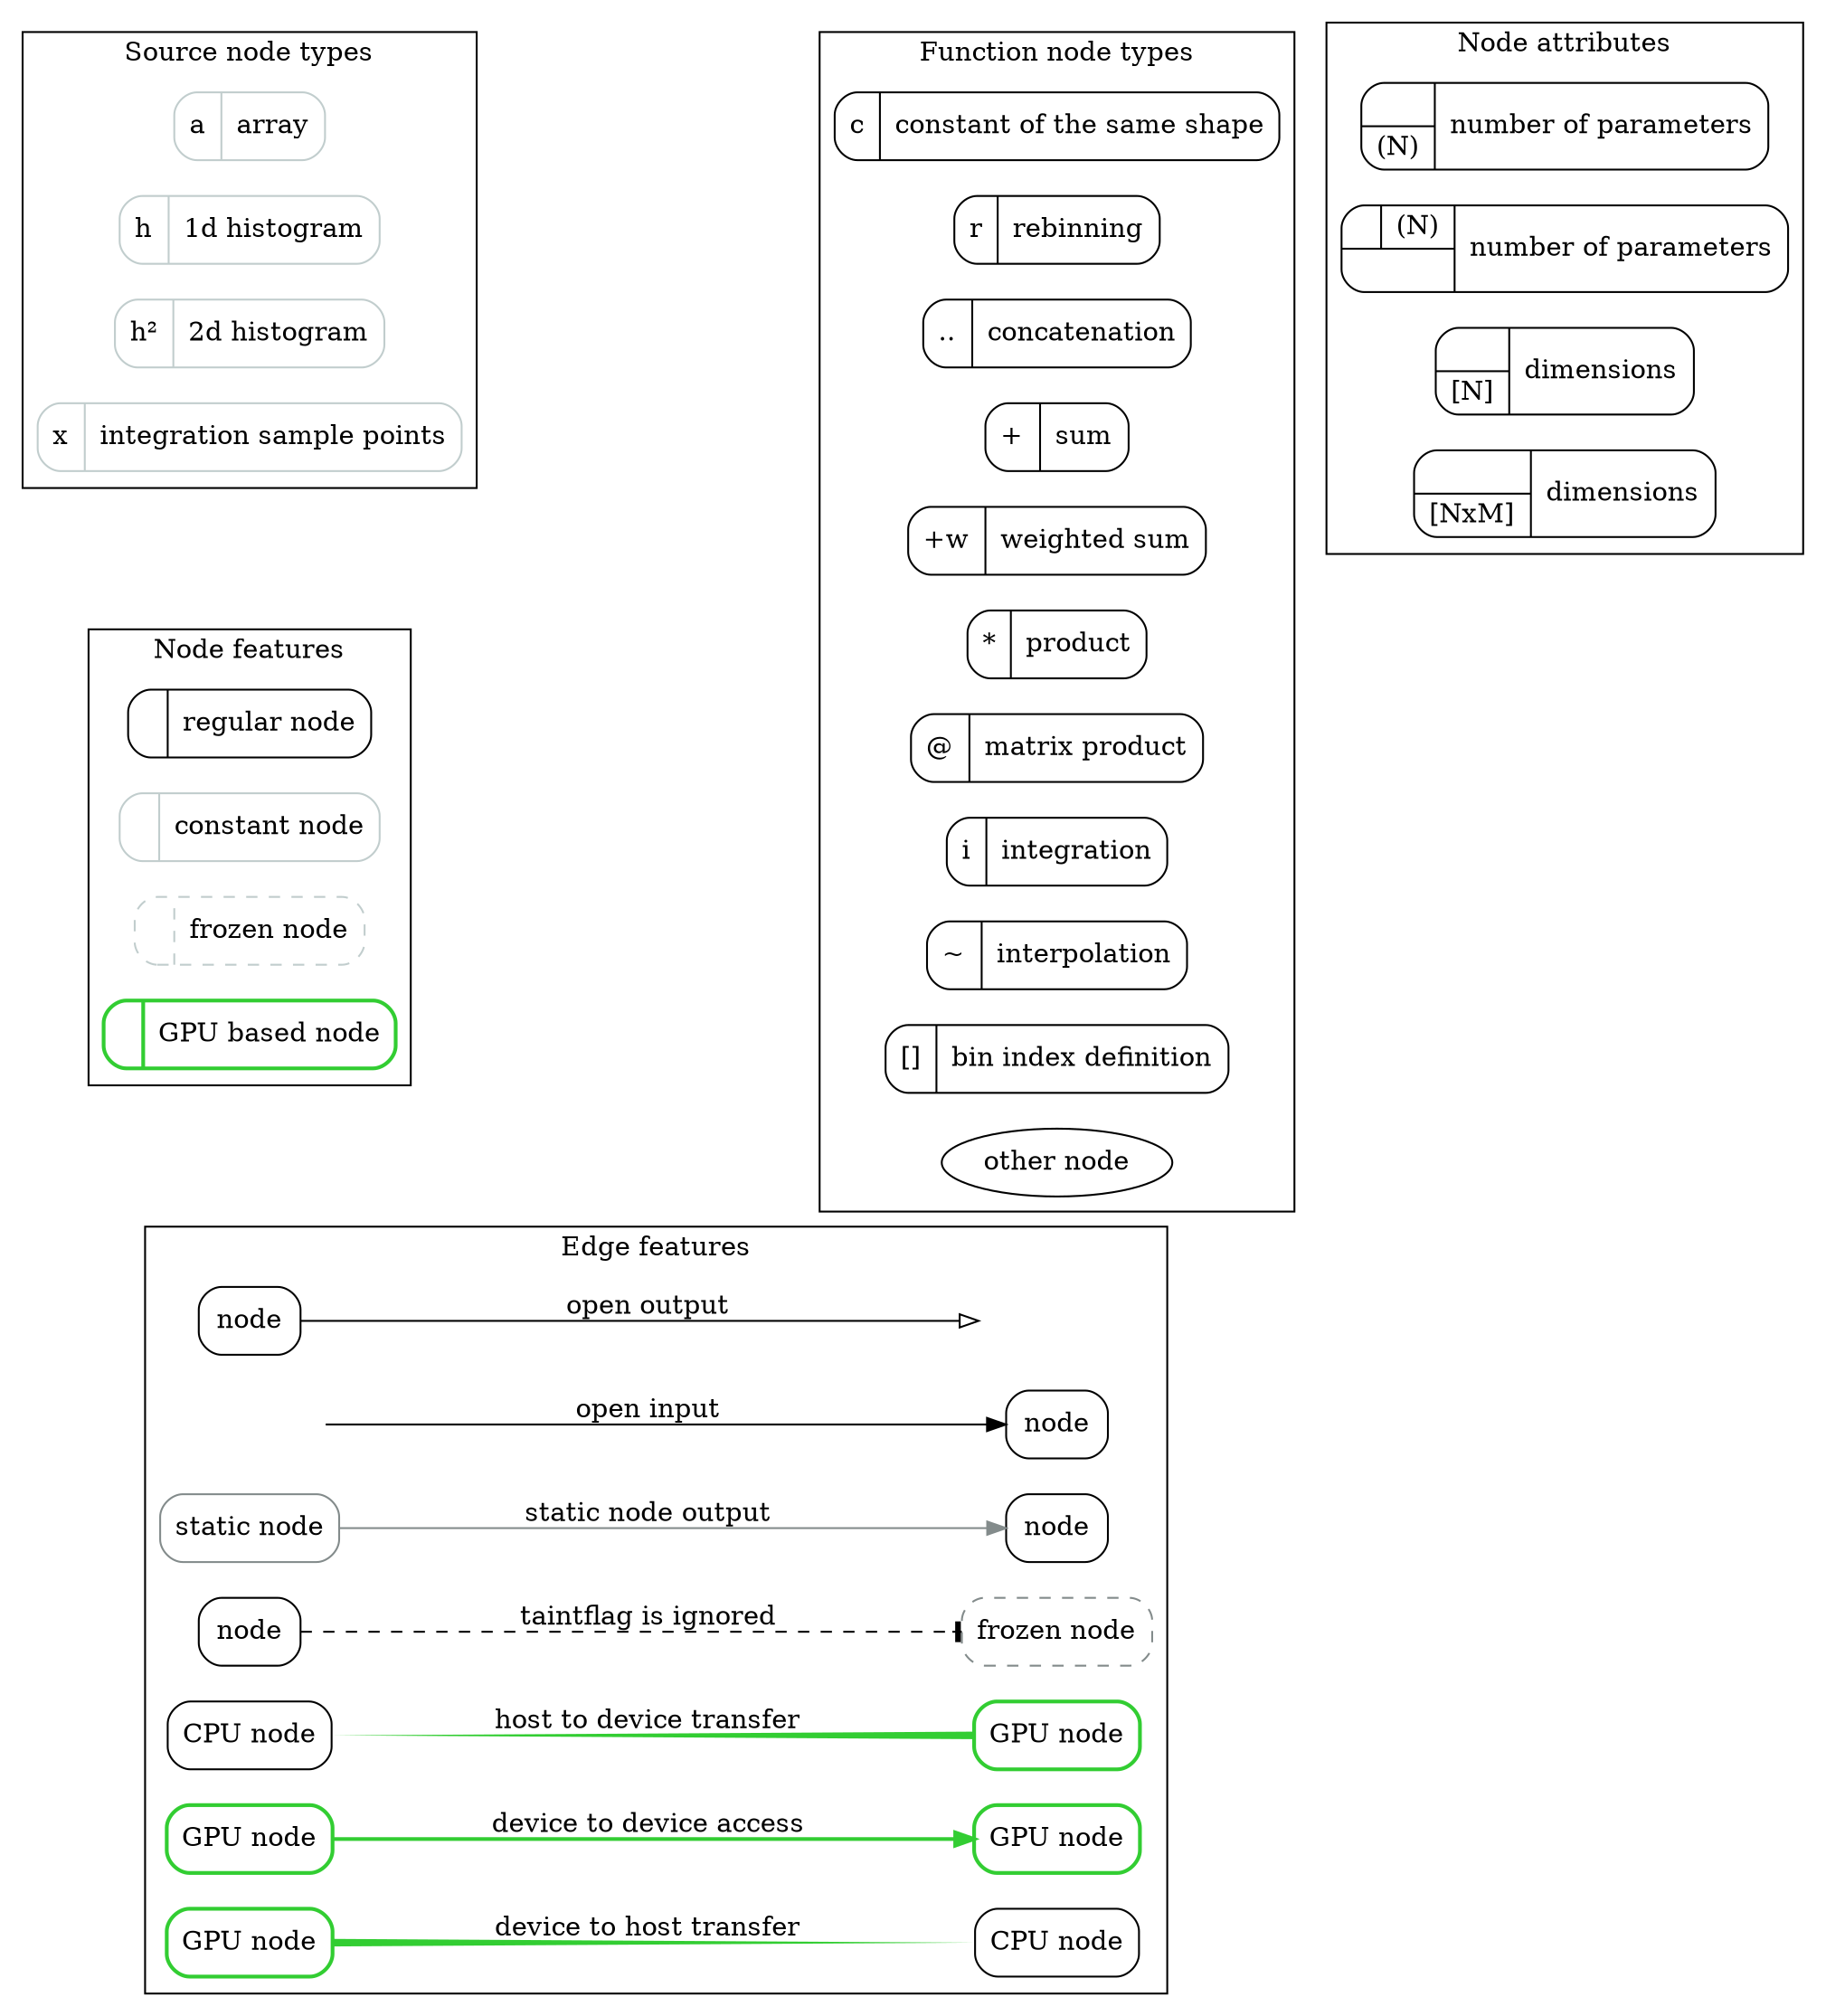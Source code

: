 digraph "" {
    graph [
        fontsize=10,
        labelfontsize=10,
        rankdir=LR,
        ranksep=0.01,
    ];
    node [label="\N"];

    subgraph cluster4{
        fontsize=14;
        label="Edge features";
        node4_1l [shape=Mrecord,label="node"];
        node4_1r [shape=Mrecord,style="invis"];
        node4_1l -> node4_1r [arrowhead=empty,label="open output"];

        node4_2l [shape=Mrecord,style="invis"];
        node4_2r [shape=Mrecord,label="node"];
        node4_2l -> node4_2r [label="open input"];

        node4_7l [shape=Mrecord,label="static node",color=azure4];
        node4_7r [shape=Mrecord,label="node"];
        node4_7l -> node4_7r [color=azure4,label="static node output"];

        node4_6l [shape=Mrecord,label="node"];
        node4_6r [shape=Mrecord,label="frozen node",color=azure4,style=dashed];
        node4_6l -> node4_6r [arrowhead="tee",style=dashed,label="taintflag is ignored"];

        node4_3l [shape=Mrecord,label="CPU node"];
        node4_3r [shape=Mrecord,label="GPU node", color="limegreen", style=bold];
        node4_3l -> node4_3r [style=tapered,penwidth=4,dir=back,color="limegreen",arrowtail=none,label="host to device transfer"];

        node4_4l [shape=Mrecord,label="GPU node", color="limegreen", style=bold];
        node4_4r [shape=Mrecord,label="GPU node", color="limegreen", style=bold];
        node4_4l -> node4_4r [penwidth=2,color="limegreen",label="device to device access"];

        node4_5l [shape=Mrecord,label="GPU node", color="limegreen", style=bold];
        node4_5r [shape=Mrecord,label="CPU node"];
        node4_5l -> node4_5r [style=tapered,penwidth=4,color="limegreen",arrowhead=none,label="device to host transfer"];
    }

    subgraph cluster3{
        fontsize=14;
        label="Node features";
        node3_1 [label="{|regular node}", shape=Mrecord];
        node3_2 [label="{|constant node}", shape=Mrecord, color="azure3"];
        node3_3 [label="{|frozen node}", shape=Mrecord, color="azure3", style="dashed"];
        node3_4 [label="{|GPU based node}", shape=Mrecord, color="limegreen", style=bold];
    }

    subgraph cluster2{
        fontsize=14;
        label="Function node types";
        node2_1 [label="{c|constant of the same shape}", shape=Mrecord];
        node2_2 [label="{r|rebinning}",                  shape=Mrecord];
        node2_3 [label="{..|concatenation}",             shape=Mrecord];
        node2_4 [label="{+|sum}", shape=Mrecord];
        node2_5 [label="{+w|weighted sum}", shape=Mrecord];
        node2_6 [label="{*|product}", shape=Mrecord];
        node2_7 [label="{@|matrix product}", shape=Mrecord];
        node2_8 [label="{i|integration}", shape=Mrecord];
        node2_9 [label="{~|interpolation}", shape=Mrecord];
        node2_10 [label="{[]|bin index definition}", shape=Mrecord];
        node2_11 [label="other node"];
    }

    subgraph cluster0{
        fontsize=14;
        label="Source node types";
        node [color="azure3"];
        node0_1 [label="{a|array}",                     shape=Mrecord];
        node0_2 [label="{h|1d histogram}",              shape=Mrecord];
        node0_3 [label="{h²|2d histogram}",             shape=Mrecord];
        node0_4 [label="{x|integration sample points}", shape=Mrecord];
    }

    subgraph cluster1{
        fontsize=14;
        label="Node attributes";
        node1_1 [label="{{|(N)}|number of parameters}", shape=Mrecord];
        node1_2 [label="{{{|(N)}|}|number of parameters}", shape=Mrecord];
        node1_3 [label="{{|[N]}|dimensions}", shape=Mrecord];
        node1_4 [label="{{|[NxM]}|dimensions}", shape=Mrecord];
    }

    node0_1 -> node2_1 [style="invis"];
    node2_1 -> node1_1 [style="invis"];
}

